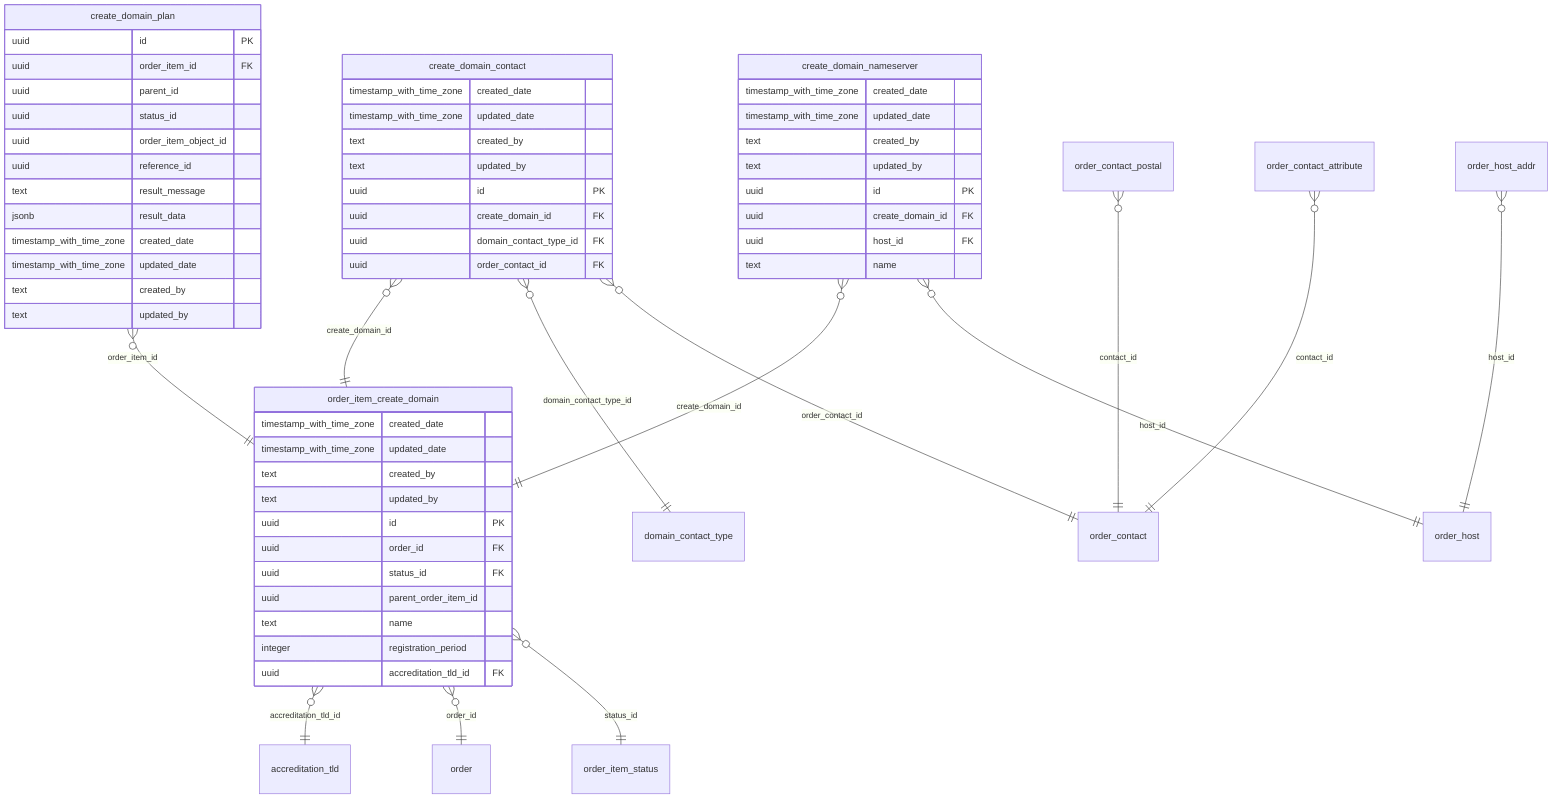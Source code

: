 erDiagram
    order_item_create_domain {
        timestamp_with_time_zone created_date 
        timestamp_with_time_zone updated_date 
        text created_by 
        text updated_by 
        uuid id PK
        uuid order_id FK
        uuid status_id FK
        uuid parent_order_item_id 
        text name 
        integer registration_period 
        uuid accreditation_tld_id FK
    }

    create_domain_contact {
        timestamp_with_time_zone created_date 
        timestamp_with_time_zone updated_date 
        text created_by 
        text updated_by 
        uuid id PK
        uuid create_domain_id FK
        uuid domain_contact_type_id FK
        uuid order_contact_id FK
    }

    create_domain_nameserver {
        timestamp_with_time_zone created_date 
        timestamp_with_time_zone updated_date 
        text created_by 
        text updated_by 
        uuid id PK
        uuid create_domain_id FK
        uuid host_id FK
        text name 
    }

    create_domain_plan {
        uuid id PK
        uuid order_item_id FK
        uuid parent_id 
        uuid status_id 
        uuid order_item_object_id 
        uuid reference_id 
        text result_message 
        jsonb result_data 
        timestamp_with_time_zone created_date 
        timestamp_with_time_zone updated_date 
        text created_by 
        text updated_by 
    }

    order_item_create_domain }o--|| accreditation_tld : "accreditation_tld_id"
    order_item_create_domain }o--|| order : "order_id"
    order_item_create_domain }o--|| order_item_status : "status_id"
    create_domain_contact }o--|| order_item_create_domain : "create_domain_id"
    create_domain_nameserver }o--|| order_item_create_domain : "create_domain_id"
    create_domain_plan }o--|| order_item_create_domain : "order_item_id"
    create_domain_contact }o--|| domain_contact_type : "domain_contact_type_id"
    create_domain_contact }o--|| order_contact : "order_contact_id"
    create_domain_nameserver }o--|| order_host : "host_id"
    order_host_addr }o--|| order_host : "host_id"
    order_contact_postal }o--|| order_contact : "contact_id"
    order_contact_attribute  }o--|| order_contact : "contact_id"